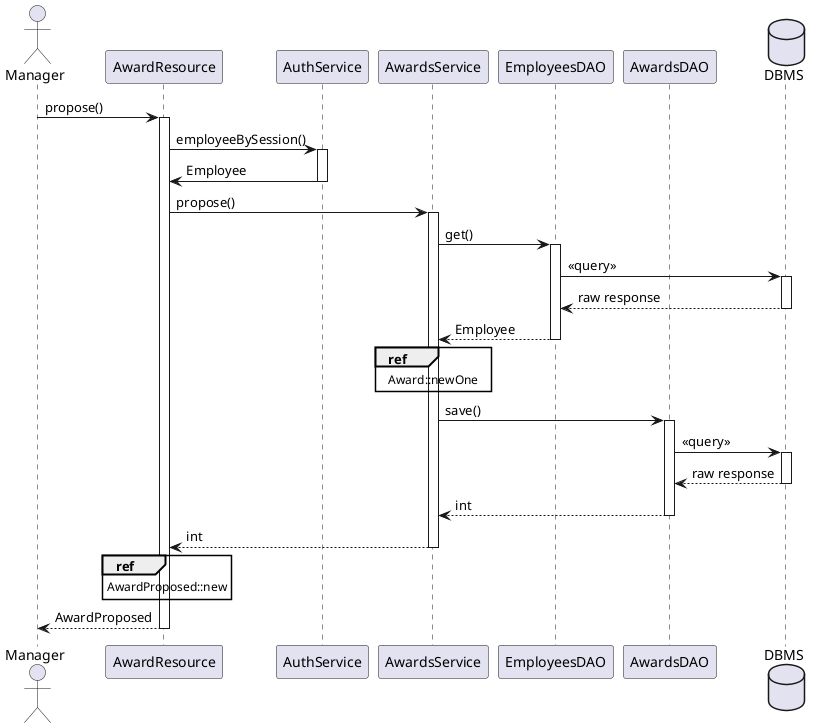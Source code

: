 @startuml

actor Manager as manager
participant AwardResource as resource
participant AuthService as auth
participant AwardsService as awards
participant "EmployeesDAO" as employees
participant "AwardsDAO" as payments
database DBMS

manager -> resource : propose()
activate resource

''''' auth 
resource -> auth : employeeBySession()
activate auth
auth -> resource : Employee
deactivate auth

resource -> awards : propose()
activate awards

''''' get awarded employee
awards -> employees : get()
activate employees
employees -> DBMS : <<query>>
activate DBMS
DBMS --> employees : raw response
deactivate DBMS
employees --> awards : Employee
deactivate employees

''''' add new payment
ref over awards : Award::newOne
awards -> payments : save()
activate payments
payments -> DBMS : <<query>>
activate DBMS
DBMS --> payments : raw response
deactivate DBMS
payments --> awards : int
deactivate payments

awards -->  resource : int
deactivate awards

ref over resource : AwardProposed::new
resource --> manager : AwardProposed
deactivate resource

@enduml